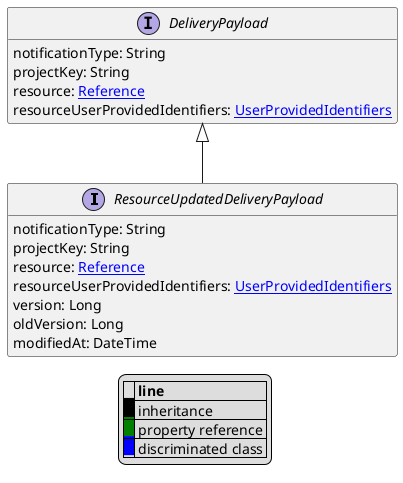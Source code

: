 @startuml

hide empty fields
hide empty methods
legend
|= |= line |
|<back:black>   </back>| inheritance |
|<back:green>   </back>| property reference |
|<back:blue>   </back>| discriminated class |
endlegend
interface ResourceUpdatedDeliveryPayload [[ResourceUpdatedDeliveryPayload.svg]] extends DeliveryPayload {
    notificationType: String
    projectKey: String
    resource: [[Reference.svg Reference]]
    resourceUserProvidedIdentifiers: [[UserProvidedIdentifiers.svg UserProvidedIdentifiers]]
    version: Long
    oldVersion: Long
    modifiedAt: DateTime
}
interface DeliveryPayload [[DeliveryPayload.svg]]  {
    notificationType: String
    projectKey: String
    resource: [[Reference.svg Reference]]
    resourceUserProvidedIdentifiers: [[UserProvidedIdentifiers.svg UserProvidedIdentifiers]]
}





@enduml
